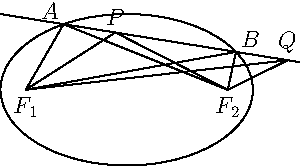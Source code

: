 
import geometry;

size(150);

real a = 5;
real b = 3;
real c = sqrt(a^2-b^2);

pair O = (0, 0);
pair F1 = (-1 * c, 0);
pair F2 = (c, 0);
label("$F_1$", F1, S);
label("$F_2$", F2, S);

path oval = ellipse(O, a, b);
draw(oval);

real theta1 = 2 * pi / 3;
real theta2 = pi / 6;

pair A = (a * cos(theta1), b * sin(theta1));
pair B = (a * cos(theta2), b * sin(theta2));
label("$A$", A, NW);
label("$B$", B, NE);

draw(line(locate(A), locate(B)));
draw(A -- F1);
draw(A -- F2);
draw(B -- F1);
draw(B -- F2);

real t = 0.3;
pair P = ((1-t)*A.x+t*B.x, (1-t)*A.y+t*B.y);
label("$P$", P, N);
draw(P -- F1);
draw(P -- F2);

real s = 1.3;
pair Q = ((1-s)*A.x+s*B.x, (1-s)*A.y+s*B.y);
label("$Q$", Q, N);
draw(Q -- F1);
draw(Q -- F2);



	  
